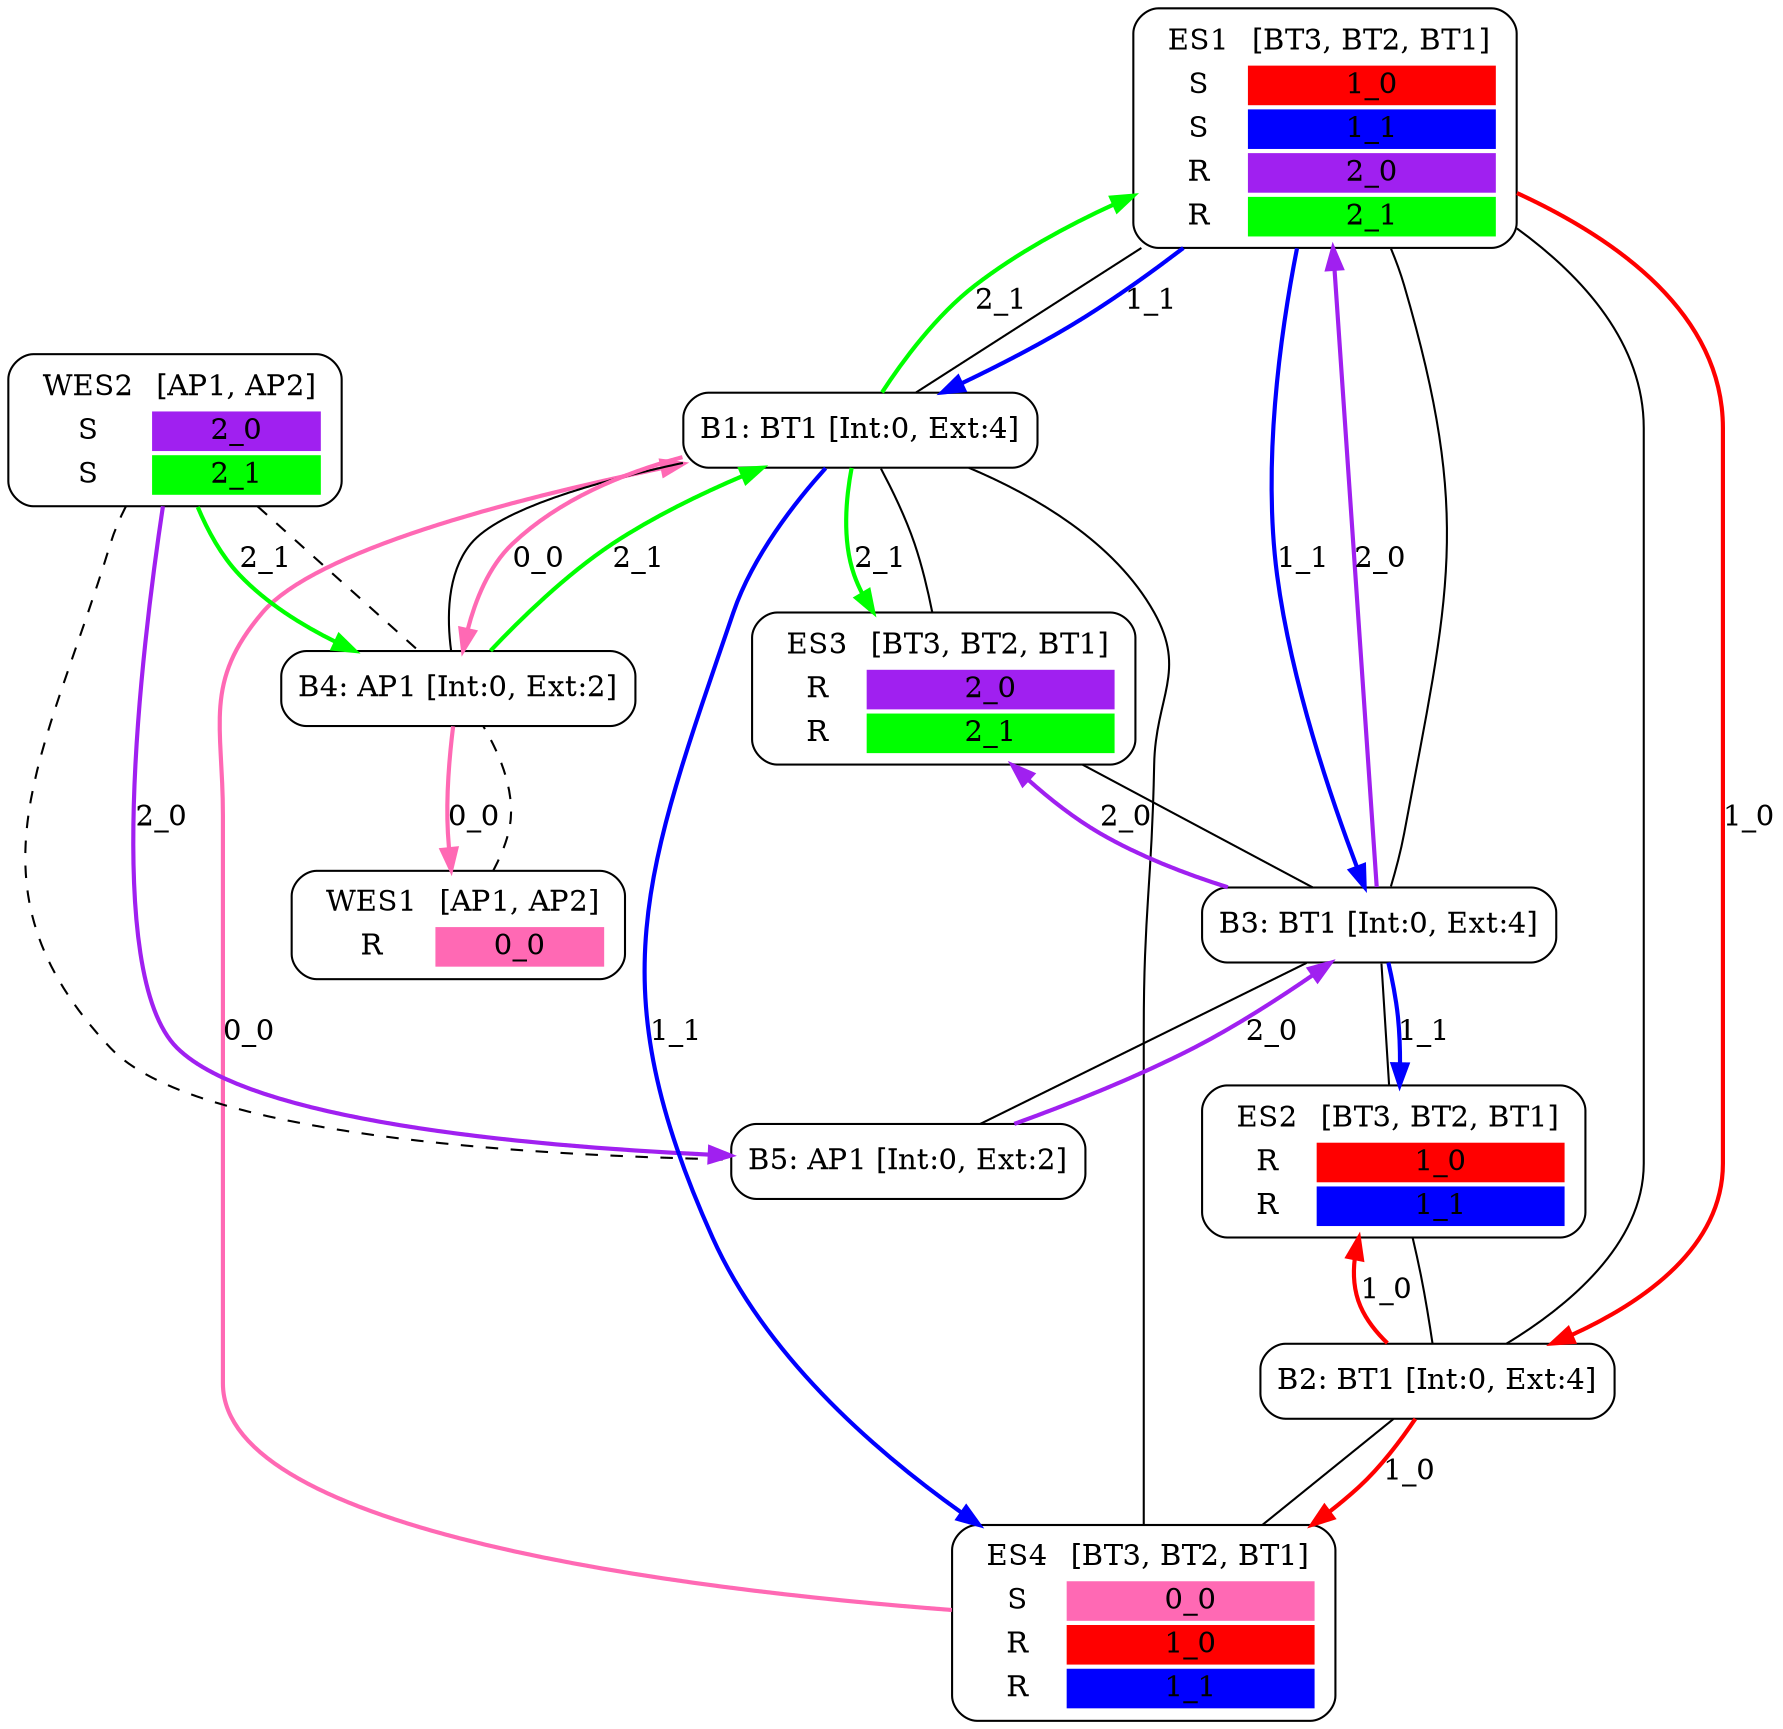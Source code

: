 digraph network {
  ES1 [ label=<<TABLE  BORDER="0"><TR> <TD ALIGN="CENTER" BORDER="0"> ES1 </TD> <TD>[BT3, BT2, BT1]</TD> </TR><TR><TD>S</TD><TD BGCOLOR="red">1_0</TD></TR>
<TR><TD>S</TD><TD BGCOLOR="blue">1_1</TD></TR>
<TR><TD>R</TD><TD BGCOLOR="purple">2_0</TD></TR>
<TR><TD>R</TD><TD BGCOLOR="green">2_1</TD></TR>
</TABLE>> shape="box" style="rounded" ];
  ES2 [ label=<<TABLE  BORDER="0"><TR> <TD ALIGN="CENTER" BORDER="0"> ES2 </TD> <TD>[BT3, BT2, BT1]</TD> </TR><TR><TD>R</TD><TD BGCOLOR="red">1_0</TD></TR>
<TR><TD>R</TD><TD BGCOLOR="blue">1_1</TD></TR>
</TABLE>> shape="box" style="rounded" ];
  ES3 [ label=<<TABLE  BORDER="0"><TR> <TD ALIGN="CENTER" BORDER="0"> ES3 </TD> <TD>[BT3, BT2, BT1]</TD> </TR><TR><TD>R</TD><TD BGCOLOR="purple">2_0</TD></TR>
<TR><TD>R</TD><TD BGCOLOR="green">2_1</TD></TR>
</TABLE>> shape="box" style="rounded" ];
  ES4 [ label=<<TABLE  BORDER="0"><TR> <TD ALIGN="CENTER" BORDER="0"> ES4 </TD> <TD>[BT3, BT2, BT1]</TD> </TR><TR><TD>S</TD><TD BGCOLOR="hotpink">0_0</TD></TR>
<TR><TD>R</TD><TD BGCOLOR="red">1_0</TD></TR>
<TR><TD>R</TD><TD BGCOLOR="blue">1_1</TD></TR>
</TABLE>> shape="box" style="rounded" ];
  WES1 [ label=<<TABLE  BORDER="0"><TR> <TD ALIGN="CENTER" BORDER="0"> WES1 </TD> <TD>[AP1, AP2]</TD> </TR><TR><TD>R</TD><TD BGCOLOR="hotpink">0_0</TD></TR>
</TABLE>> shape="box" style="rounded" ];
  WES2 [ label=<<TABLE  BORDER="0"><TR> <TD ALIGN="CENTER" BORDER="0"> WES2 </TD> <TD>[AP1, AP2]</TD> </TR><TR><TD>S</TD><TD BGCOLOR="purple">2_0</TD></TR>
<TR><TD>S</TD><TD BGCOLOR="green">2_1</TD></TR>
</TABLE>> shape="box" style="rounded" ];
  B1 [ label="B1: BT1 [Int:0, Ext:4]" shape="box" style="rounded" ];
  B2 [ label="B2: BT1 [Int:0, Ext:4]" shape="box" style="rounded" ];
  B3 [ label="B3: BT1 [Int:0, Ext:4]" shape="box" style="rounded" ];
  B4 [ label="B4: AP1 [Int:0, Ext:2]" shape="box" style="rounded" ];
  B5 [ label="B5: AP1 [Int:0, Ext:2]" shape="box" style="rounded" ];
  ES1 -> B1 [ arrowhead="none" ];
  ES1 -> B2 [ arrowhead="none" ];
  ES1 -> B3 [ arrowhead="none" ];
  ES2 -> B2 [ arrowhead="none" ];
  ES2 -> B3 [ arrowhead="none" ];
  ES3 -> B1 [ arrowhead="none" ];
  ES3 -> B3 [ arrowhead="none" ];
  ES4 -> B1 [ arrowhead="none" ];
  ES4 -> B2 [ arrowhead="none" ];
  WES1 -> B4 [ style="dashed" arrowhead="none" ];
  WES2 -> B4 [ style="dashed" arrowhead="none" ];
  WES2 -> B5 [ style="dashed" arrowhead="none" ];
  B1 -> B4 [ arrowhead="none" ];
  B3 -> B5 [ arrowhead="none" ];
  ES4 -> B1 [ label="0_0" color="hotpink" style="bold" ];
  B1 -> B4 [ label="0_0" color="hotpink" style="bold" ];
  B4 -> WES1 [ label="0_0" color="hotpink" style="bold" ];
  ES1 -> B2 [ label="1_0" color="red" style="bold" ];
  B2 -> ES2 [ label="1_0" color="red" style="bold" ];
  B2 -> ES4 [ label="1_0" color="red" style="bold" ];
  ES1 -> B1 [ label="1_1" color="blue" style="bold" ];
  ES1 -> B3 [ label="1_1" color="blue" style="bold" ];
  B1 -> ES4 [ label="1_1" color="blue" style="bold" ];
  B3 -> ES2 [ label="1_1" color="blue" style="bold" ];
  WES2 -> B5 [ label="2_0" color="purple" style="bold" ];
  B5 -> B3 [ label="2_0" color="purple" style="bold" ];
  B3 -> ES1 [ label="2_0" color="purple" style="bold" ];
  B3 -> ES3 [ label="2_0" color="purple" style="bold" ];
  WES2 -> B4 [ label="2_1" color="green" style="bold" ];
  B4 -> B1 [ label="2_1" color="green" style="bold" ];
  B1 -> ES1 [ label="2_1" color="green" style="bold" ];
  B1 -> ES3 [ label="2_1" color="green" style="bold" ];
}
